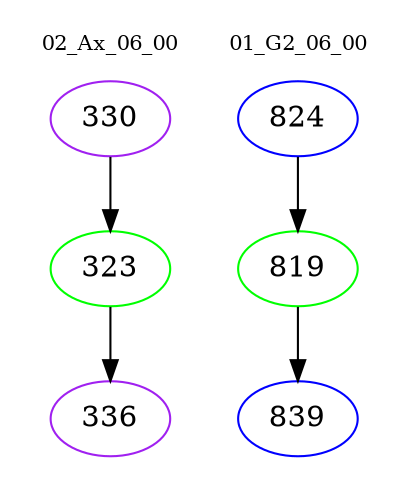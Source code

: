 digraph{
subgraph cluster_0 {
color = white
label = "02_Ax_06_00";
fontsize=10;
T0_330 [label="330", color="purple"]
T0_330 -> T0_323 [color="black"]
T0_323 [label="323", color="green"]
T0_323 -> T0_336 [color="black"]
T0_336 [label="336", color="purple"]
}
subgraph cluster_1 {
color = white
label = "01_G2_06_00";
fontsize=10;
T1_824 [label="824", color="blue"]
T1_824 -> T1_819 [color="black"]
T1_819 [label="819", color="green"]
T1_819 -> T1_839 [color="black"]
T1_839 [label="839", color="blue"]
}
}
